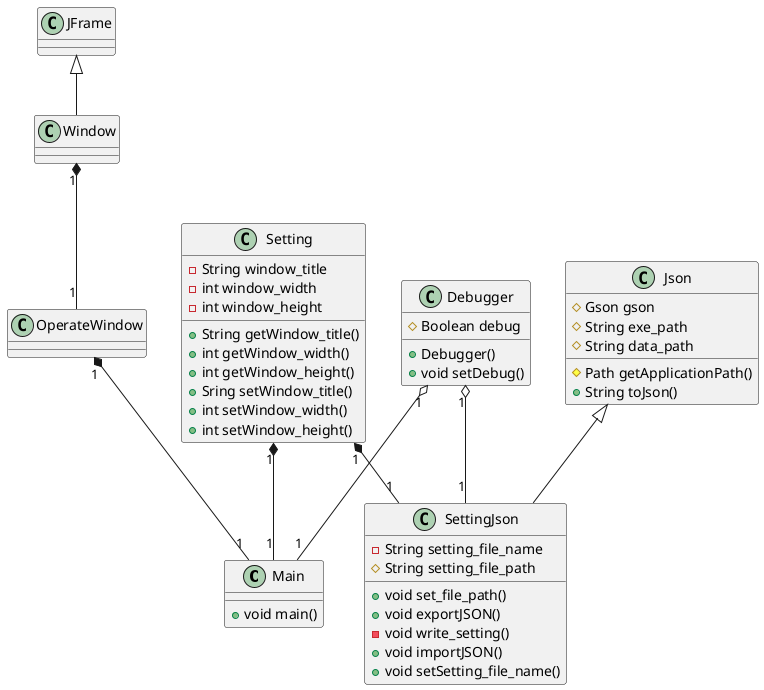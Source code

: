 @startuml
' クラス定義
class Main {
    + void main()
}

class JFrame{

}

class Window {
}

class OperateWindow {
}

class Json {
    # Gson gson
    # String exe_path
    # String data_path
    # Path getApplicationPath()
    + String toJson()
}

class Setting {
    - String window_title
    - int window_width
    - int window_height
    + String getWindow_title()
    + int getWindow_width()
    + int getWindow_height()
    + Sring setWindow_title()
    + int setWindow_width()
    + int setWindow_height()
}

class SettingJson {    
    - String setting_file_name
    # String setting_file_path
    + void set_file_path()
    + void exportJSON()
    - void write_setting()
    + void importJSON()
    + void setSetting_file_name()
}

class Debugger{
    # Boolean debug
    + Debugger()
    + void setDebug()
}

' 関係
' Json <|-- SettingJson : 継承
Json <|-- SettingJson
JFrame <|-- Window
Window "1" *-- "1" OperateWindow
OperateWindow "1" *-- "1" Main
Setting "1" *-- "1" SettingJson
Setting "1" *-- "1" Main
Debugger "1" o-- "1" Main
Debugger "1" o-- "1" SettingJson
@enduml